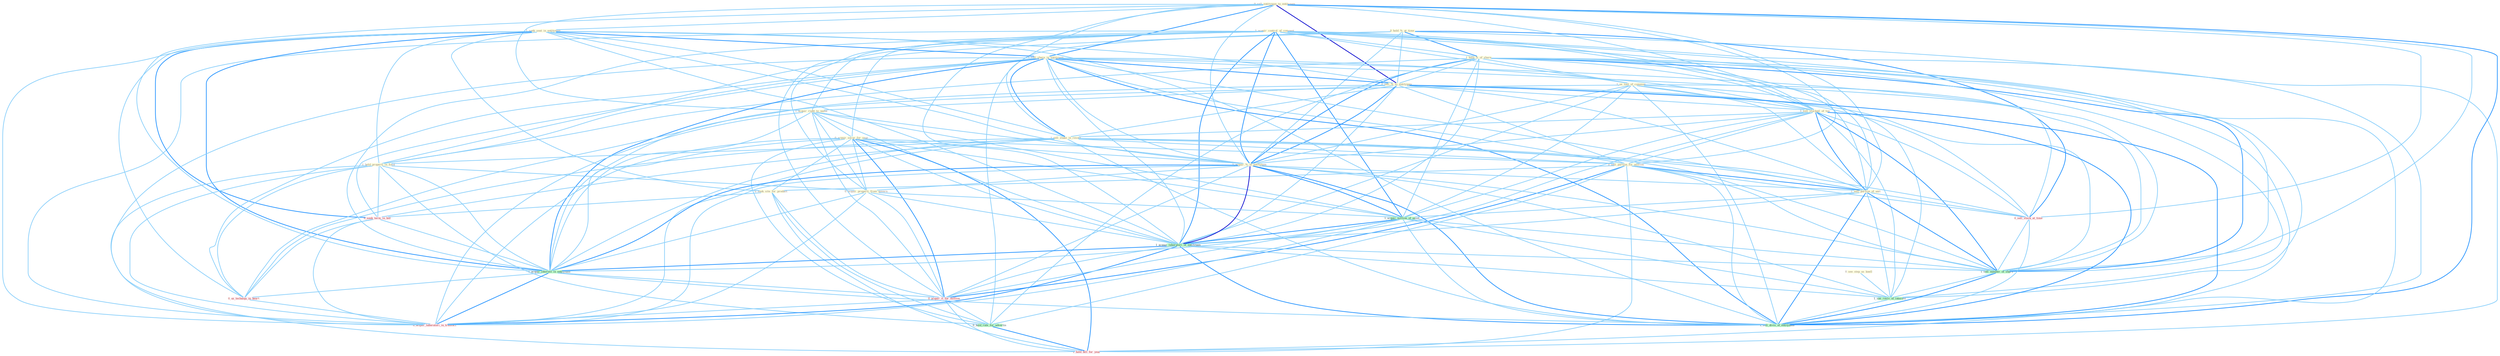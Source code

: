 Graph G{ 
    node
    [shape=polygon,style=filled,width=.5,height=.06,color="#BDFCC9",fixedsize=true,fontsize=4,
    fontcolor="#2f4f4f"];
    {node
    [color="#ffffe0", fontcolor="#8b7d6b"] "0_hold_%_at_time " "0_sell_entitynam_to_entitynam " "1_acquir_control_of_compani " "1_hold_%_of_share " "1_seek_seat_in_entitynam " "1_sell_share_in_entitynam " "1_us_tool_of_commun " "0_sell_%_to_entitynam " "1_sell_stockpil_of_ton " "1_acquir_right_to_name " "1_sell_stake_in_resort " "1_hold_properti_in_field " "0_acquir_secur_for_year " "0_see_step_as_knell " "0_sell_portion_for_million " "1_acquir_%_of_entitynam " "0_seek_site_for_product " "0_acquir_properti_from_govern " "1_sell_portion_of_unit "}
{node [color="#fff0f5", fontcolor="#b22222"] "0_seek_term_in_bid " "0_us_techniqu_in_heart " "0_acquir_it_for_million " "0_acquir_laboratori_in_transact " "0_sell_stock_at_time " "1_hold_bill_for_year "}
edge [color="#B0E2FF"];

	"0_hold_%_at_time " -- "1_hold_%_of_share " [w="2", color="#1e90ff" , len=0.8];
	"0_hold_%_at_time " -- "0_sell_%_to_entitynam " [w="1", color="#87cefa" ];
	"0_hold_%_at_time " -- "1_hold_properti_in_field " [w="1", color="#87cefa" ];
	"0_hold_%_at_time " -- "1_acquir_%_of_entitynam " [w="1", color="#87cefa" ];
	"0_hold_%_at_time " -- "0_hold_rate_for_advertis " [w="1", color="#87cefa" ];
	"0_hold_%_at_time " -- "0_sell_stock_at_time " [w="2", color="#1e90ff" , len=0.8];
	"0_hold_%_at_time " -- "1_hold_bill_for_year " [w="1", color="#87cefa" ];
	"0_sell_entitynam_to_entitynam " -- "1_seek_seat_in_entitynam " [w="1", color="#87cefa" ];
	"0_sell_entitynam_to_entitynam " -- "1_sell_share_in_entitynam " [w="2", color="#1e90ff" , len=0.8];
	"0_sell_entitynam_to_entitynam " -- "0_sell_%_to_entitynam " [w="3", color="#0000cd" , len=0.6];
	"0_sell_entitynam_to_entitynam " -- "1_sell_stockpil_of_ton " [w="1", color="#87cefa" ];
	"0_sell_entitynam_to_entitynam " -- "1_acquir_right_to_name " [w="1", color="#87cefa" ];
	"0_sell_entitynam_to_entitynam " -- "1_sell_stake_in_resort " [w="1", color="#87cefa" ];
	"0_sell_entitynam_to_entitynam " -- "0_sell_portion_for_million " [w="1", color="#87cefa" ];
	"0_sell_entitynam_to_entitynam " -- "1_acquir_%_of_entitynam " [w="1", color="#87cefa" ];
	"0_sell_entitynam_to_entitynam " -- "1_sell_portion_of_unit " [w="1", color="#87cefa" ];
	"0_sell_entitynam_to_entitynam " -- "1_acquir_laboratori_of_entitynam " [w="1", color="#87cefa" ];
	"0_sell_entitynam_to_entitynam " -- "1_acquir_interest_in_entitynam " [w="1", color="#87cefa" ];
	"0_sell_entitynam_to_entitynam " -- "0_sell_stock_at_time " [w="1", color="#87cefa" ];
	"0_sell_entitynam_to_entitynam " -- "1_sell_number_of_share " [w="1", color="#87cefa" ];
	"0_sell_entitynam_to_entitynam " -- "1_sell_divis_of_entitynam " [w="2", color="#1e90ff" , len=0.8];
	"1_acquir_control_of_compani " -- "1_hold_%_of_share " [w="1", color="#87cefa" ];
	"1_acquir_control_of_compani " -- "1_us_tool_of_commun " [w="1", color="#87cefa" ];
	"1_acquir_control_of_compani " -- "1_sell_stockpil_of_ton " [w="1", color="#87cefa" ];
	"1_acquir_control_of_compani " -- "1_acquir_right_to_name " [w="1", color="#87cefa" ];
	"1_acquir_control_of_compani " -- "0_acquir_secur_for_year " [w="1", color="#87cefa" ];
	"1_acquir_control_of_compani " -- "1_acquir_%_of_entitynam " [w="2", color="#1e90ff" , len=0.8];
	"1_acquir_control_of_compani " -- "0_acquir_properti_from_govern " [w="1", color="#87cefa" ];
	"1_acquir_control_of_compani " -- "1_sell_portion_of_unit " [w="1", color="#87cefa" ];
	"1_acquir_control_of_compani " -- "1_acquir_million_of_asset " [w="2", color="#1e90ff" , len=0.8];
	"1_acquir_control_of_compani " -- "1_acquir_laboratori_of_entitynam " [w="2", color="#1e90ff" , len=0.8];
	"1_acquir_control_of_compani " -- "1_acquir_interest_in_entitynam " [w="1", color="#87cefa" ];
	"1_acquir_control_of_compani " -- "0_acquir_it_for_million " [w="1", color="#87cefa" ];
	"1_acquir_control_of_compani " -- "0_acquir_laboratori_in_transact " [w="1", color="#87cefa" ];
	"1_acquir_control_of_compani " -- "1_sell_number_of_share " [w="1", color="#87cefa" ];
	"1_acquir_control_of_compani " -- "1_see_reviv_of_interest " [w="1", color="#87cefa" ];
	"1_acquir_control_of_compani " -- "1_sell_divis_of_entitynam " [w="1", color="#87cefa" ];
	"1_hold_%_of_share " -- "1_us_tool_of_commun " [w="1", color="#87cefa" ];
	"1_hold_%_of_share " -- "0_sell_%_to_entitynam " [w="1", color="#87cefa" ];
	"1_hold_%_of_share " -- "1_sell_stockpil_of_ton " [w="1", color="#87cefa" ];
	"1_hold_%_of_share " -- "1_hold_properti_in_field " [w="1", color="#87cefa" ];
	"1_hold_%_of_share " -- "1_acquir_%_of_entitynam " [w="2", color="#1e90ff" , len=0.8];
	"1_hold_%_of_share " -- "1_sell_portion_of_unit " [w="1", color="#87cefa" ];
	"1_hold_%_of_share " -- "1_acquir_million_of_asset " [w="1", color="#87cefa" ];
	"1_hold_%_of_share " -- "1_acquir_laboratori_of_entitynam " [w="1", color="#87cefa" ];
	"1_hold_%_of_share " -- "0_hold_rate_for_advertis " [w="1", color="#87cefa" ];
	"1_hold_%_of_share " -- "1_sell_number_of_share " [w="2", color="#1e90ff" , len=0.8];
	"1_hold_%_of_share " -- "1_see_reviv_of_interest " [w="1", color="#87cefa" ];
	"1_hold_%_of_share " -- "1_hold_bill_for_year " [w="1", color="#87cefa" ];
	"1_hold_%_of_share " -- "1_sell_divis_of_entitynam " [w="1", color="#87cefa" ];
	"1_seek_seat_in_entitynam " -- "1_sell_share_in_entitynam " [w="2", color="#1e90ff" , len=0.8];
	"1_seek_seat_in_entitynam " -- "0_sell_%_to_entitynam " [w="1", color="#87cefa" ];
	"1_seek_seat_in_entitynam " -- "1_sell_stake_in_resort " [w="1", color="#87cefa" ];
	"1_seek_seat_in_entitynam " -- "1_hold_properti_in_field " [w="1", color="#87cefa" ];
	"1_seek_seat_in_entitynam " -- "1_acquir_%_of_entitynam " [w="1", color="#87cefa" ];
	"1_seek_seat_in_entitynam " -- "0_seek_site_for_product " [w="1", color="#87cefa" ];
	"1_seek_seat_in_entitynam " -- "1_acquir_laboratori_of_entitynam " [w="1", color="#87cefa" ];
	"1_seek_seat_in_entitynam " -- "0_seek_term_in_bid " [w="2", color="#1e90ff" , len=0.8];
	"1_seek_seat_in_entitynam " -- "1_acquir_interest_in_entitynam " [w="2", color="#1e90ff" , len=0.8];
	"1_seek_seat_in_entitynam " -- "0_us_techniqu_in_heart " [w="1", color="#87cefa" ];
	"1_seek_seat_in_entitynam " -- "0_acquir_laboratori_in_transact " [w="1", color="#87cefa" ];
	"1_seek_seat_in_entitynam " -- "1_sell_divis_of_entitynam " [w="1", color="#87cefa" ];
	"1_sell_share_in_entitynam " -- "0_sell_%_to_entitynam " [w="2", color="#1e90ff" , len=0.8];
	"1_sell_share_in_entitynam " -- "1_sell_stockpil_of_ton " [w="1", color="#87cefa" ];
	"1_sell_share_in_entitynam " -- "1_sell_stake_in_resort " [w="2", color="#1e90ff" , len=0.8];
	"1_sell_share_in_entitynam " -- "1_hold_properti_in_field " [w="1", color="#87cefa" ];
	"1_sell_share_in_entitynam " -- "0_sell_portion_for_million " [w="1", color="#87cefa" ];
	"1_sell_share_in_entitynam " -- "1_acquir_%_of_entitynam " [w="1", color="#87cefa" ];
	"1_sell_share_in_entitynam " -- "1_sell_portion_of_unit " [w="1", color="#87cefa" ];
	"1_sell_share_in_entitynam " -- "1_acquir_laboratori_of_entitynam " [w="1", color="#87cefa" ];
	"1_sell_share_in_entitynam " -- "0_seek_term_in_bid " [w="1", color="#87cefa" ];
	"1_sell_share_in_entitynam " -- "1_acquir_interest_in_entitynam " [w="2", color="#1e90ff" , len=0.8];
	"1_sell_share_in_entitynam " -- "0_us_techniqu_in_heart " [w="1", color="#87cefa" ];
	"1_sell_share_in_entitynam " -- "0_acquir_laboratori_in_transact " [w="1", color="#87cefa" ];
	"1_sell_share_in_entitynam " -- "0_sell_stock_at_time " [w="1", color="#87cefa" ];
	"1_sell_share_in_entitynam " -- "1_sell_number_of_share " [w="1", color="#87cefa" ];
	"1_sell_share_in_entitynam " -- "1_sell_divis_of_entitynam " [w="2", color="#1e90ff" , len=0.8];
	"1_us_tool_of_commun " -- "1_sell_stockpil_of_ton " [w="1", color="#87cefa" ];
	"1_us_tool_of_commun " -- "1_acquir_%_of_entitynam " [w="1", color="#87cefa" ];
	"1_us_tool_of_commun " -- "1_sell_portion_of_unit " [w="1", color="#87cefa" ];
	"1_us_tool_of_commun " -- "1_acquir_million_of_asset " [w="1", color="#87cefa" ];
	"1_us_tool_of_commun " -- "1_acquir_laboratori_of_entitynam " [w="1", color="#87cefa" ];
	"1_us_tool_of_commun " -- "0_us_techniqu_in_heart " [w="1", color="#87cefa" ];
	"1_us_tool_of_commun " -- "1_sell_number_of_share " [w="1", color="#87cefa" ];
	"1_us_tool_of_commun " -- "1_see_reviv_of_interest " [w="1", color="#87cefa" ];
	"1_us_tool_of_commun " -- "1_sell_divis_of_entitynam " [w="1", color="#87cefa" ];
	"0_sell_%_to_entitynam " -- "1_sell_stockpil_of_ton " [w="1", color="#87cefa" ];
	"0_sell_%_to_entitynam " -- "1_acquir_right_to_name " [w="1", color="#87cefa" ];
	"0_sell_%_to_entitynam " -- "1_sell_stake_in_resort " [w="1", color="#87cefa" ];
	"0_sell_%_to_entitynam " -- "0_sell_portion_for_million " [w="1", color="#87cefa" ];
	"0_sell_%_to_entitynam " -- "1_acquir_%_of_entitynam " [w="2", color="#1e90ff" , len=0.8];
	"0_sell_%_to_entitynam " -- "1_sell_portion_of_unit " [w="1", color="#87cefa" ];
	"0_sell_%_to_entitynam " -- "1_acquir_laboratori_of_entitynam " [w="1", color="#87cefa" ];
	"0_sell_%_to_entitynam " -- "1_acquir_interest_in_entitynam " [w="1", color="#87cefa" ];
	"0_sell_%_to_entitynam " -- "0_sell_stock_at_time " [w="1", color="#87cefa" ];
	"0_sell_%_to_entitynam " -- "1_sell_number_of_share " [w="1", color="#87cefa" ];
	"0_sell_%_to_entitynam " -- "1_sell_divis_of_entitynam " [w="2", color="#1e90ff" , len=0.8];
	"1_sell_stockpil_of_ton " -- "1_sell_stake_in_resort " [w="1", color="#87cefa" ];
	"1_sell_stockpil_of_ton " -- "0_sell_portion_for_million " [w="1", color="#87cefa" ];
	"1_sell_stockpil_of_ton " -- "1_acquir_%_of_entitynam " [w="1", color="#87cefa" ];
	"1_sell_stockpil_of_ton " -- "1_sell_portion_of_unit " [w="2", color="#1e90ff" , len=0.8];
	"1_sell_stockpil_of_ton " -- "1_acquir_million_of_asset " [w="1", color="#87cefa" ];
	"1_sell_stockpil_of_ton " -- "1_acquir_laboratori_of_entitynam " [w="1", color="#87cefa" ];
	"1_sell_stockpil_of_ton " -- "0_sell_stock_at_time " [w="1", color="#87cefa" ];
	"1_sell_stockpil_of_ton " -- "1_sell_number_of_share " [w="2", color="#1e90ff" , len=0.8];
	"1_sell_stockpil_of_ton " -- "1_see_reviv_of_interest " [w="1", color="#87cefa" ];
	"1_sell_stockpil_of_ton " -- "1_sell_divis_of_entitynam " [w="2", color="#1e90ff" , len=0.8];
	"1_acquir_right_to_name " -- "0_acquir_secur_for_year " [w="1", color="#87cefa" ];
	"1_acquir_right_to_name " -- "1_acquir_%_of_entitynam " [w="1", color="#87cefa" ];
	"1_acquir_right_to_name " -- "0_acquir_properti_from_govern " [w="1", color="#87cefa" ];
	"1_acquir_right_to_name " -- "1_acquir_million_of_asset " [w="1", color="#87cefa" ];
	"1_acquir_right_to_name " -- "1_acquir_laboratori_of_entitynam " [w="1", color="#87cefa" ];
	"1_acquir_right_to_name " -- "1_acquir_interest_in_entitynam " [w="1", color="#87cefa" ];
	"1_acquir_right_to_name " -- "0_acquir_it_for_million " [w="1", color="#87cefa" ];
	"1_acquir_right_to_name " -- "0_acquir_laboratori_in_transact " [w="1", color="#87cefa" ];
	"1_sell_stake_in_resort " -- "1_hold_properti_in_field " [w="1", color="#87cefa" ];
	"1_sell_stake_in_resort " -- "0_sell_portion_for_million " [w="1", color="#87cefa" ];
	"1_sell_stake_in_resort " -- "1_sell_portion_of_unit " [w="1", color="#87cefa" ];
	"1_sell_stake_in_resort " -- "0_seek_term_in_bid " [w="1", color="#87cefa" ];
	"1_sell_stake_in_resort " -- "1_acquir_interest_in_entitynam " [w="1", color="#87cefa" ];
	"1_sell_stake_in_resort " -- "0_us_techniqu_in_heart " [w="1", color="#87cefa" ];
	"1_sell_stake_in_resort " -- "0_acquir_laboratori_in_transact " [w="1", color="#87cefa" ];
	"1_sell_stake_in_resort " -- "0_sell_stock_at_time " [w="1", color="#87cefa" ];
	"1_sell_stake_in_resort " -- "1_sell_number_of_share " [w="1", color="#87cefa" ];
	"1_sell_stake_in_resort " -- "1_sell_divis_of_entitynam " [w="1", color="#87cefa" ];
	"1_hold_properti_in_field " -- "0_acquir_properti_from_govern " [w="1", color="#87cefa" ];
	"1_hold_properti_in_field " -- "0_seek_term_in_bid " [w="1", color="#87cefa" ];
	"1_hold_properti_in_field " -- "1_acquir_interest_in_entitynam " [w="1", color="#87cefa" ];
	"1_hold_properti_in_field " -- "0_us_techniqu_in_heart " [w="1", color="#87cefa" ];
	"1_hold_properti_in_field " -- "0_hold_rate_for_advertis " [w="1", color="#87cefa" ];
	"1_hold_properti_in_field " -- "0_acquir_laboratori_in_transact " [w="1", color="#87cefa" ];
	"1_hold_properti_in_field " -- "1_hold_bill_for_year " [w="1", color="#87cefa" ];
	"0_acquir_secur_for_year " -- "0_sell_portion_for_million " [w="1", color="#87cefa" ];
	"0_acquir_secur_for_year " -- "1_acquir_%_of_entitynam " [w="1", color="#87cefa" ];
	"0_acquir_secur_for_year " -- "0_seek_site_for_product " [w="1", color="#87cefa" ];
	"0_acquir_secur_for_year " -- "0_acquir_properti_from_govern " [w="1", color="#87cefa" ];
	"0_acquir_secur_for_year " -- "1_acquir_million_of_asset " [w="1", color="#87cefa" ];
	"0_acquir_secur_for_year " -- "1_acquir_laboratori_of_entitynam " [w="1", color="#87cefa" ];
	"0_acquir_secur_for_year " -- "1_acquir_interest_in_entitynam " [w="1", color="#87cefa" ];
	"0_acquir_secur_for_year " -- "0_acquir_it_for_million " [w="2", color="#1e90ff" , len=0.8];
	"0_acquir_secur_for_year " -- "0_hold_rate_for_advertis " [w="1", color="#87cefa" ];
	"0_acquir_secur_for_year " -- "0_acquir_laboratori_in_transact " [w="1", color="#87cefa" ];
	"0_acquir_secur_for_year " -- "1_hold_bill_for_year " [w="2", color="#1e90ff" , len=0.8];
	"0_see_step_as_knell " -- "1_see_reviv_of_interest " [w="1", color="#87cefa" ];
	"0_sell_portion_for_million " -- "0_seek_site_for_product " [w="1", color="#87cefa" ];
	"0_sell_portion_for_million " -- "1_sell_portion_of_unit " [w="2", color="#1e90ff" , len=0.8];
	"0_sell_portion_for_million " -- "0_acquir_it_for_million " [w="2", color="#1e90ff" , len=0.8];
	"0_sell_portion_for_million " -- "0_hold_rate_for_advertis " [w="1", color="#87cefa" ];
	"0_sell_portion_for_million " -- "0_sell_stock_at_time " [w="1", color="#87cefa" ];
	"0_sell_portion_for_million " -- "1_sell_number_of_share " [w="1", color="#87cefa" ];
	"0_sell_portion_for_million " -- "1_hold_bill_for_year " [w="1", color="#87cefa" ];
	"0_sell_portion_for_million " -- "1_sell_divis_of_entitynam " [w="1", color="#87cefa" ];
	"1_acquir_%_of_entitynam " -- "0_acquir_properti_from_govern " [w="1", color="#87cefa" ];
	"1_acquir_%_of_entitynam " -- "1_sell_portion_of_unit " [w="1", color="#87cefa" ];
	"1_acquir_%_of_entitynam " -- "1_acquir_million_of_asset " [w="2", color="#1e90ff" , len=0.8];
	"1_acquir_%_of_entitynam " -- "1_acquir_laboratori_of_entitynam " [w="3", color="#0000cd" , len=0.6];
	"1_acquir_%_of_entitynam " -- "1_acquir_interest_in_entitynam " [w="2", color="#1e90ff" , len=0.8];
	"1_acquir_%_of_entitynam " -- "0_acquir_it_for_million " [w="1", color="#87cefa" ];
	"1_acquir_%_of_entitynam " -- "0_acquir_laboratori_in_transact " [w="1", color="#87cefa" ];
	"1_acquir_%_of_entitynam " -- "1_sell_number_of_share " [w="1", color="#87cefa" ];
	"1_acquir_%_of_entitynam " -- "1_see_reviv_of_interest " [w="1", color="#87cefa" ];
	"1_acquir_%_of_entitynam " -- "1_sell_divis_of_entitynam " [w="2", color="#1e90ff" , len=0.8];
	"0_seek_site_for_product " -- "0_seek_term_in_bid " [w="1", color="#87cefa" ];
	"0_seek_site_for_product " -- "0_acquir_it_for_million " [w="1", color="#87cefa" ];
	"0_seek_site_for_product " -- "0_hold_rate_for_advertis " [w="1", color="#87cefa" ];
	"0_seek_site_for_product " -- "1_hold_bill_for_year " [w="1", color="#87cefa" ];
	"0_acquir_properti_from_govern " -- "1_acquir_million_of_asset " [w="1", color="#87cefa" ];
	"0_acquir_properti_from_govern " -- "1_acquir_laboratori_of_entitynam " [w="1", color="#87cefa" ];
	"0_acquir_properti_from_govern " -- "1_acquir_interest_in_entitynam " [w="1", color="#87cefa" ];
	"0_acquir_properti_from_govern " -- "0_acquir_it_for_million " [w="1", color="#87cefa" ];
	"0_acquir_properti_from_govern " -- "0_acquir_laboratori_in_transact " [w="1", color="#87cefa" ];
	"1_sell_portion_of_unit " -- "1_acquir_million_of_asset " [w="1", color="#87cefa" ];
	"1_sell_portion_of_unit " -- "1_acquir_laboratori_of_entitynam " [w="1", color="#87cefa" ];
	"1_sell_portion_of_unit " -- "0_sell_stock_at_time " [w="1", color="#87cefa" ];
	"1_sell_portion_of_unit " -- "1_sell_number_of_share " [w="2", color="#1e90ff" , len=0.8];
	"1_sell_portion_of_unit " -- "1_see_reviv_of_interest " [w="1", color="#87cefa" ];
	"1_sell_portion_of_unit " -- "1_sell_divis_of_entitynam " [w="2", color="#1e90ff" , len=0.8];
	"1_acquir_million_of_asset " -- "1_acquir_laboratori_of_entitynam " [w="2", color="#1e90ff" , len=0.8];
	"1_acquir_million_of_asset " -- "1_acquir_interest_in_entitynam " [w="1", color="#87cefa" ];
	"1_acquir_million_of_asset " -- "0_acquir_it_for_million " [w="1", color="#87cefa" ];
	"1_acquir_million_of_asset " -- "0_acquir_laboratori_in_transact " [w="1", color="#87cefa" ];
	"1_acquir_million_of_asset " -- "1_sell_number_of_share " [w="1", color="#87cefa" ];
	"1_acquir_million_of_asset " -- "1_see_reviv_of_interest " [w="1", color="#87cefa" ];
	"1_acquir_million_of_asset " -- "1_sell_divis_of_entitynam " [w="1", color="#87cefa" ];
	"1_acquir_laboratori_of_entitynam " -- "1_acquir_interest_in_entitynam " [w="2", color="#1e90ff" , len=0.8];
	"1_acquir_laboratori_of_entitynam " -- "0_acquir_it_for_million " [w="1", color="#87cefa" ];
	"1_acquir_laboratori_of_entitynam " -- "0_acquir_laboratori_in_transact " [w="2", color="#1e90ff" , len=0.8];
	"1_acquir_laboratori_of_entitynam " -- "1_sell_number_of_share " [w="1", color="#87cefa" ];
	"1_acquir_laboratori_of_entitynam " -- "1_see_reviv_of_interest " [w="1", color="#87cefa" ];
	"1_acquir_laboratori_of_entitynam " -- "1_sell_divis_of_entitynam " [w="2", color="#1e90ff" , len=0.8];
	"0_seek_term_in_bid " -- "1_acquir_interest_in_entitynam " [w="1", color="#87cefa" ];
	"0_seek_term_in_bid " -- "0_us_techniqu_in_heart " [w="1", color="#87cefa" ];
	"0_seek_term_in_bid " -- "0_acquir_laboratori_in_transact " [w="1", color="#87cefa" ];
	"1_acquir_interest_in_entitynam " -- "0_us_techniqu_in_heart " [w="1", color="#87cefa" ];
	"1_acquir_interest_in_entitynam " -- "0_acquir_it_for_million " [w="1", color="#87cefa" ];
	"1_acquir_interest_in_entitynam " -- "0_acquir_laboratori_in_transact " [w="2", color="#1e90ff" , len=0.8];
	"1_acquir_interest_in_entitynam " -- "1_sell_divis_of_entitynam " [w="1", color="#87cefa" ];
	"0_us_techniqu_in_heart " -- "0_acquir_laboratori_in_transact " [w="1", color="#87cefa" ];
	"0_acquir_it_for_million " -- "0_hold_rate_for_advertis " [w="1", color="#87cefa" ];
	"0_acquir_it_for_million " -- "0_acquir_laboratori_in_transact " [w="1", color="#87cefa" ];
	"0_acquir_it_for_million " -- "1_hold_bill_for_year " [w="1", color="#87cefa" ];
	"0_hold_rate_for_advertis " -- "1_hold_bill_for_year " [w="2", color="#1e90ff" , len=0.8];
	"0_sell_stock_at_time " -- "1_sell_number_of_share " [w="1", color="#87cefa" ];
	"0_sell_stock_at_time " -- "1_sell_divis_of_entitynam " [w="1", color="#87cefa" ];
	"1_sell_number_of_share " -- "1_see_reviv_of_interest " [w="1", color="#87cefa" ];
	"1_sell_number_of_share " -- "1_sell_divis_of_entitynam " [w="2", color="#1e90ff" , len=0.8];
	"1_see_reviv_of_interest " -- "1_sell_divis_of_entitynam " [w="1", color="#87cefa" ];
}